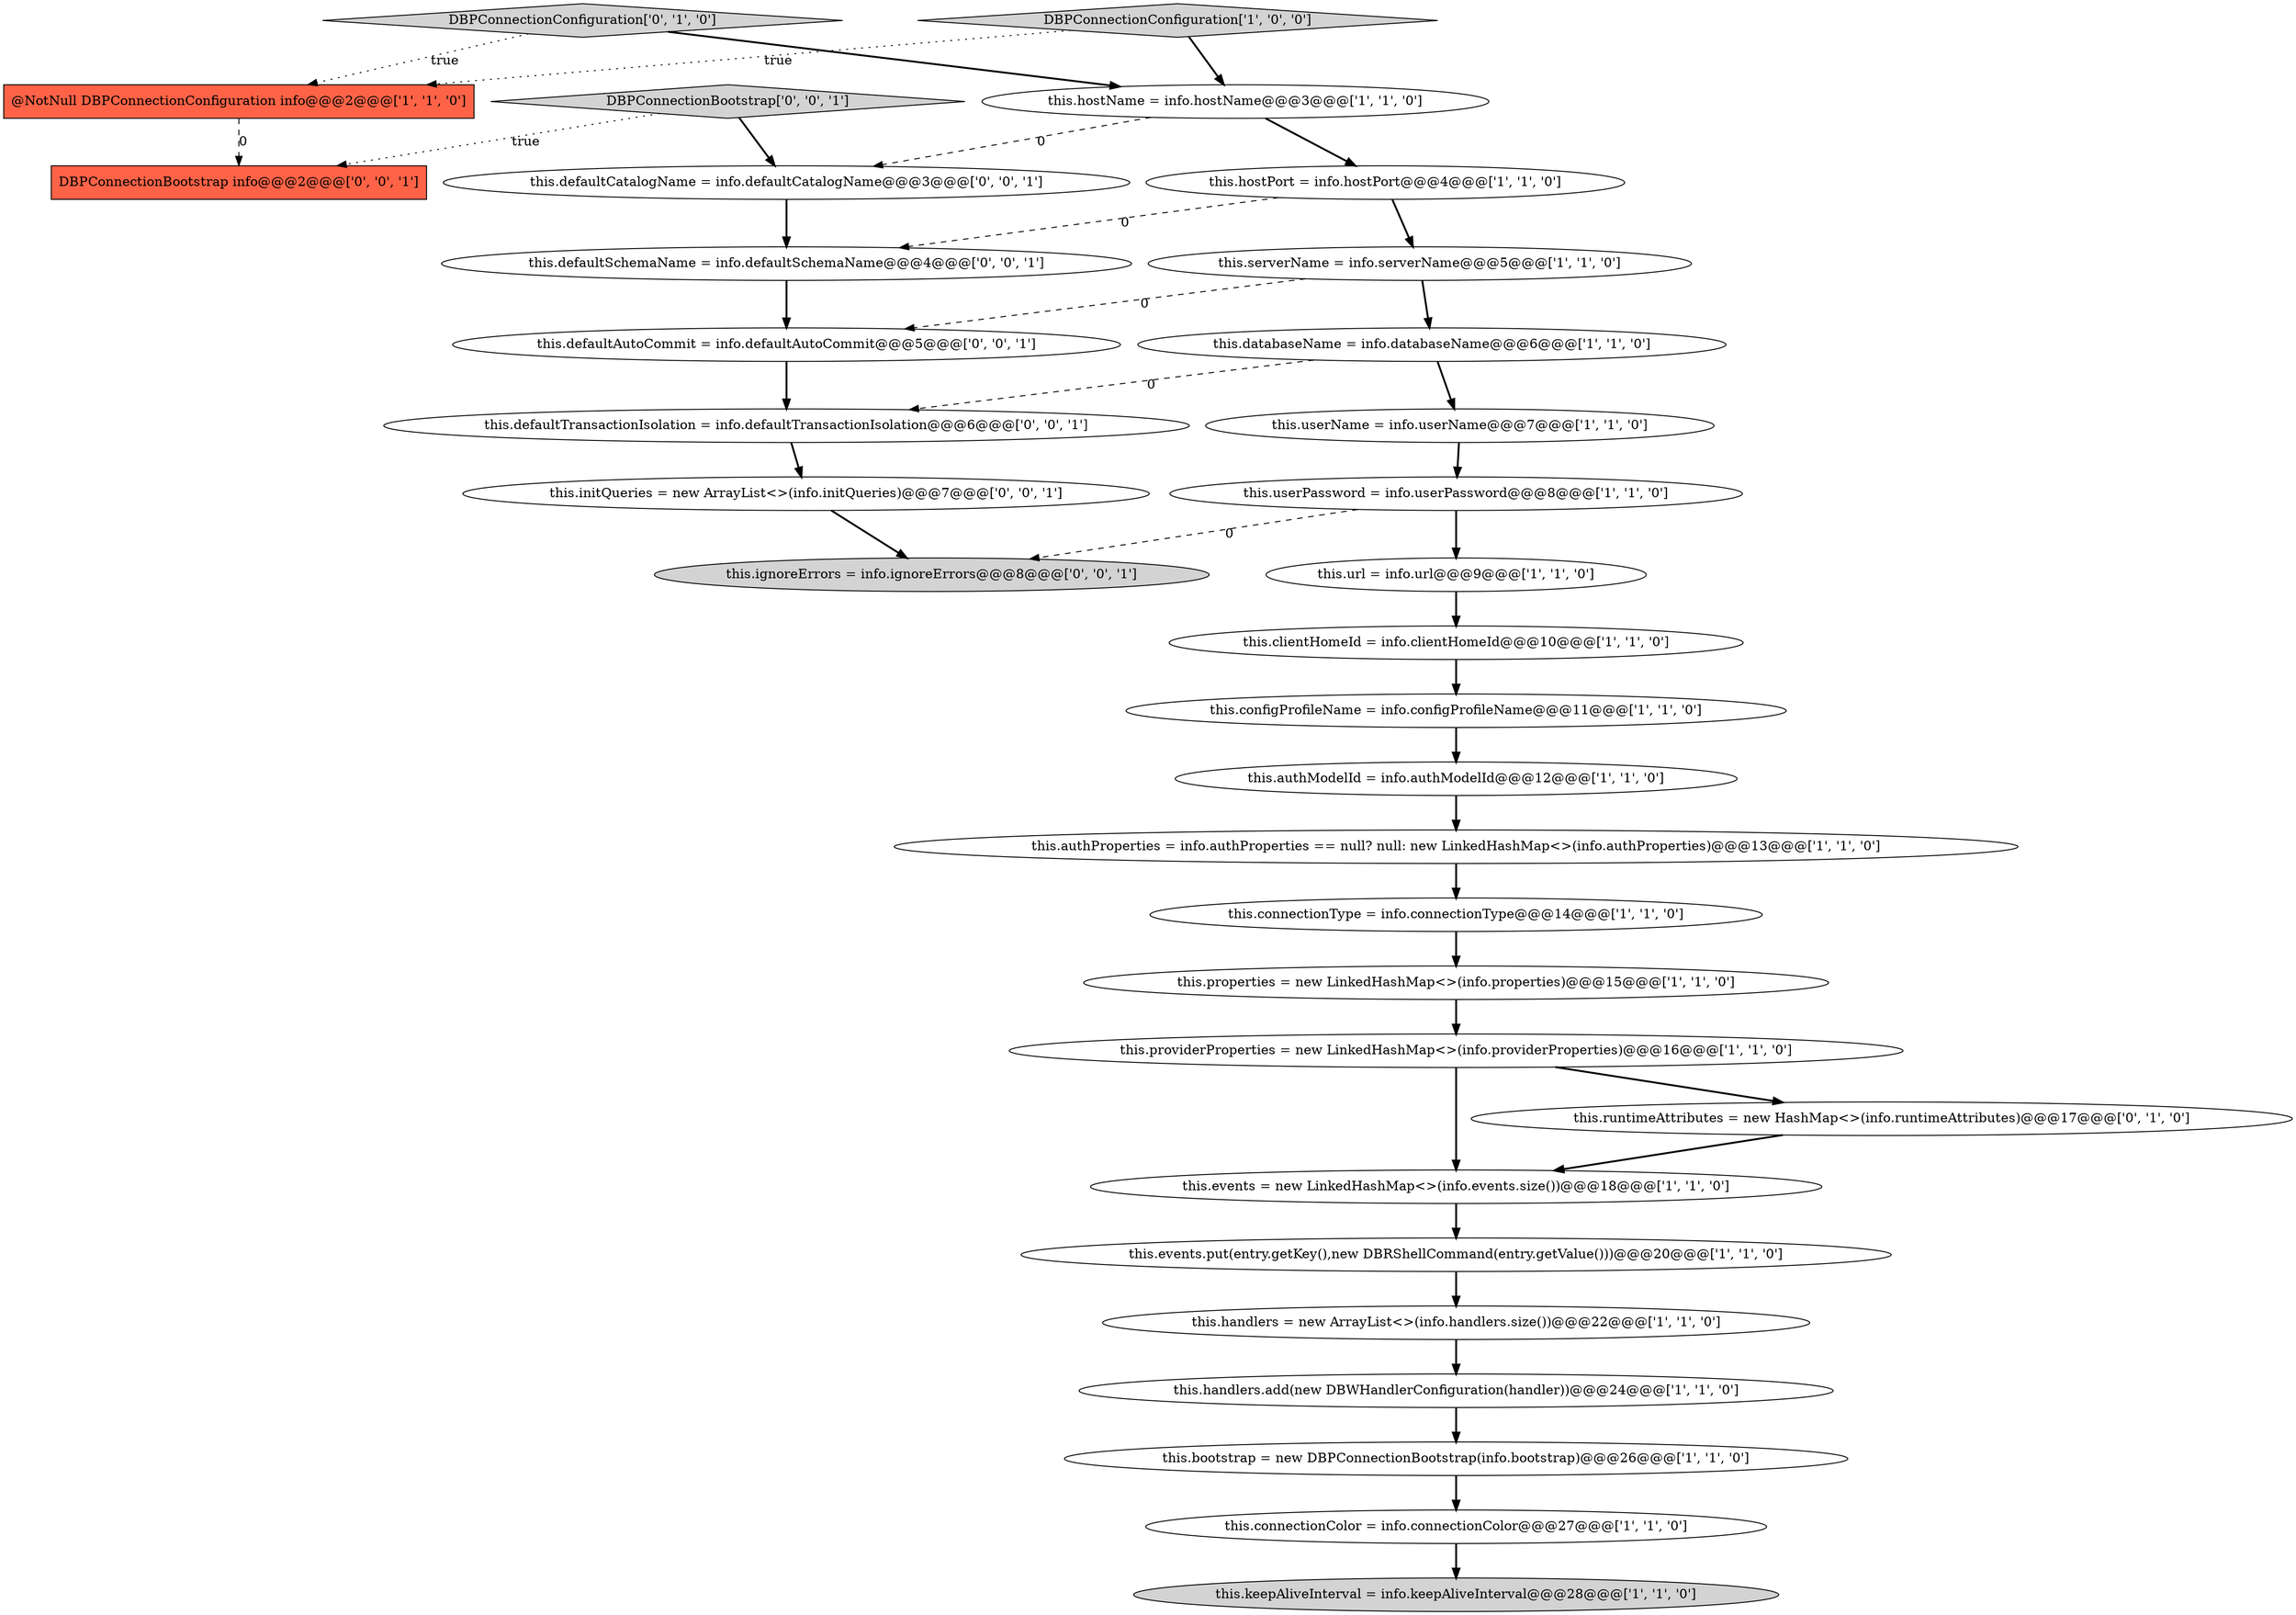 digraph {
8 [style = filled, label = "this.providerProperties = new LinkedHashMap<>(info.providerProperties)@@@16@@@['1', '1', '0']", fillcolor = white, shape = ellipse image = "AAA0AAABBB1BBB"];
17 [style = filled, label = "this.connectionColor = info.connectionColor@@@27@@@['1', '1', '0']", fillcolor = white, shape = ellipse image = "AAA0AAABBB1BBB"];
5 [style = filled, label = "this.authProperties = info.authProperties == null? null: new LinkedHashMap<>(info.authProperties)@@@13@@@['1', '1', '0']", fillcolor = white, shape = ellipse image = "AAA0AAABBB1BBB"];
13 [style = filled, label = "this.userPassword = info.userPassword@@@8@@@['1', '1', '0']", fillcolor = white, shape = ellipse image = "AAA0AAABBB1BBB"];
23 [style = filled, label = "DBPConnectionConfiguration['0', '1', '0']", fillcolor = lightgray, shape = diamond image = "AAA0AAABBB2BBB"];
2 [style = filled, label = "this.connectionType = info.connectionType@@@14@@@['1', '1', '0']", fillcolor = white, shape = ellipse image = "AAA0AAABBB1BBB"];
7 [style = filled, label = "@NotNull DBPConnectionConfiguration info@@@2@@@['1', '1', '0']", fillcolor = tomato, shape = box image = "AAA0AAABBB1BBB"];
27 [style = filled, label = "this.defaultAutoCommit = info.defaultAutoCommit@@@5@@@['0', '0', '1']", fillcolor = white, shape = ellipse image = "AAA0AAABBB3BBB"];
16 [style = filled, label = "this.events.put(entry.getKey(),new DBRShellCommand(entry.getValue()))@@@20@@@['1', '1', '0']", fillcolor = white, shape = ellipse image = "AAA0AAABBB1BBB"];
9 [style = filled, label = "DBPConnectionConfiguration['1', '0', '0']", fillcolor = lightgray, shape = diamond image = "AAA0AAABBB1BBB"];
3 [style = filled, label = "this.serverName = info.serverName@@@5@@@['1', '1', '0']", fillcolor = white, shape = ellipse image = "AAA0AAABBB1BBB"];
6 [style = filled, label = "this.databaseName = info.databaseName@@@6@@@['1', '1', '0']", fillcolor = white, shape = ellipse image = "AAA0AAABBB1BBB"];
25 [style = filled, label = "DBPConnectionBootstrap['0', '0', '1']", fillcolor = lightgray, shape = diamond image = "AAA0AAABBB3BBB"];
24 [style = filled, label = "this.runtimeAttributes = new HashMap<>(info.runtimeAttributes)@@@17@@@['0', '1', '0']", fillcolor = white, shape = ellipse image = "AAA1AAABBB2BBB"];
18 [style = filled, label = "this.keepAliveInterval = info.keepAliveInterval@@@28@@@['1', '1', '0']", fillcolor = lightgray, shape = ellipse image = "AAA0AAABBB1BBB"];
10 [style = filled, label = "this.authModelId = info.authModelId@@@12@@@['1', '1', '0']", fillcolor = white, shape = ellipse image = "AAA0AAABBB1BBB"];
1 [style = filled, label = "this.configProfileName = info.configProfileName@@@11@@@['1', '1', '0']", fillcolor = white, shape = ellipse image = "AAA0AAABBB1BBB"];
19 [style = filled, label = "this.url = info.url@@@9@@@['1', '1', '0']", fillcolor = white, shape = ellipse image = "AAA0AAABBB1BBB"];
22 [style = filled, label = "this.handlers = new ArrayList<>(info.handlers.size())@@@22@@@['1', '1', '0']", fillcolor = white, shape = ellipse image = "AAA0AAABBB1BBB"];
26 [style = filled, label = "DBPConnectionBootstrap info@@@2@@@['0', '0', '1']", fillcolor = tomato, shape = box image = "AAA0AAABBB3BBB"];
29 [style = filled, label = "this.defaultCatalogName = info.defaultCatalogName@@@3@@@['0', '0', '1']", fillcolor = white, shape = ellipse image = "AAA0AAABBB3BBB"];
20 [style = filled, label = "this.handlers.add(new DBWHandlerConfiguration(handler))@@@24@@@['1', '1', '0']", fillcolor = white, shape = ellipse image = "AAA0AAABBB1BBB"];
31 [style = filled, label = "this.initQueries = new ArrayList<>(info.initQueries)@@@7@@@['0', '0', '1']", fillcolor = white, shape = ellipse image = "AAA0AAABBB3BBB"];
0 [style = filled, label = "this.clientHomeId = info.clientHomeId@@@10@@@['1', '1', '0']", fillcolor = white, shape = ellipse image = "AAA0AAABBB1BBB"];
15 [style = filled, label = "this.userName = info.userName@@@7@@@['1', '1', '0']", fillcolor = white, shape = ellipse image = "AAA0AAABBB1BBB"];
21 [style = filled, label = "this.events = new LinkedHashMap<>(info.events.size())@@@18@@@['1', '1', '0']", fillcolor = white, shape = ellipse image = "AAA0AAABBB1BBB"];
30 [style = filled, label = "this.defaultSchemaName = info.defaultSchemaName@@@4@@@['0', '0', '1']", fillcolor = white, shape = ellipse image = "AAA0AAABBB3BBB"];
32 [style = filled, label = "this.ignoreErrors = info.ignoreErrors@@@8@@@['0', '0', '1']", fillcolor = lightgray, shape = ellipse image = "AAA0AAABBB3BBB"];
11 [style = filled, label = "this.hostPort = info.hostPort@@@4@@@['1', '1', '0']", fillcolor = white, shape = ellipse image = "AAA0AAABBB1BBB"];
28 [style = filled, label = "this.defaultTransactionIsolation = info.defaultTransactionIsolation@@@6@@@['0', '0', '1']", fillcolor = white, shape = ellipse image = "AAA0AAABBB3BBB"];
14 [style = filled, label = "this.properties = new LinkedHashMap<>(info.properties)@@@15@@@['1', '1', '0']", fillcolor = white, shape = ellipse image = "AAA0AAABBB1BBB"];
12 [style = filled, label = "this.bootstrap = new DBPConnectionBootstrap(info.bootstrap)@@@26@@@['1', '1', '0']", fillcolor = white, shape = ellipse image = "AAA0AAABBB1BBB"];
4 [style = filled, label = "this.hostName = info.hostName@@@3@@@['1', '1', '0']", fillcolor = white, shape = ellipse image = "AAA0AAABBB1BBB"];
5->2 [style = bold, label=""];
24->21 [style = bold, label=""];
29->30 [style = bold, label=""];
28->31 [style = bold, label=""];
11->3 [style = bold, label=""];
4->29 [style = dashed, label="0"];
25->29 [style = bold, label=""];
1->10 [style = bold, label=""];
13->19 [style = bold, label=""];
9->4 [style = bold, label=""];
6->15 [style = bold, label=""];
27->28 [style = bold, label=""];
9->7 [style = dotted, label="true"];
4->11 [style = bold, label=""];
21->16 [style = bold, label=""];
11->30 [style = dashed, label="0"];
3->27 [style = dashed, label="0"];
6->28 [style = dashed, label="0"];
19->0 [style = bold, label=""];
16->22 [style = bold, label=""];
22->20 [style = bold, label=""];
25->26 [style = dotted, label="true"];
31->32 [style = bold, label=""];
0->1 [style = bold, label=""];
8->21 [style = bold, label=""];
23->7 [style = dotted, label="true"];
3->6 [style = bold, label=""];
30->27 [style = bold, label=""];
12->17 [style = bold, label=""];
14->8 [style = bold, label=""];
15->13 [style = bold, label=""];
2->14 [style = bold, label=""];
8->24 [style = bold, label=""];
7->26 [style = dashed, label="0"];
23->4 [style = bold, label=""];
20->12 [style = bold, label=""];
10->5 [style = bold, label=""];
13->32 [style = dashed, label="0"];
17->18 [style = bold, label=""];
}
